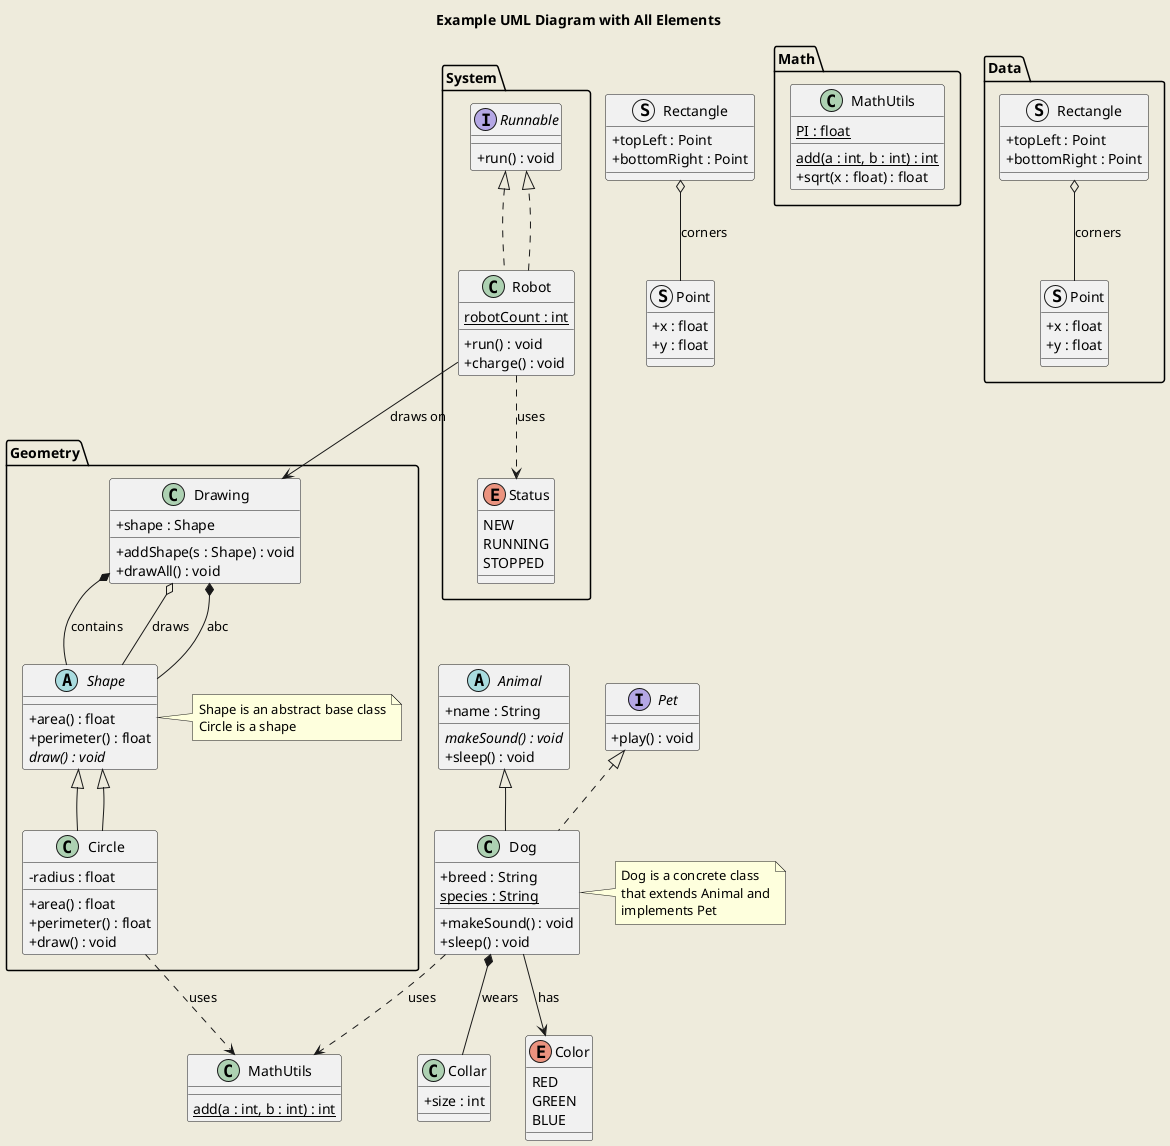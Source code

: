 @startuml

title Example UML Diagram with All Elements

skinparam classAttributeIconSize 0
skinparam backgroundColor #EEEBDC

package "Geometry" {
    ' Abstract class
    abstract class Shape {
        +area() : float
        +perimeter() : float
        {abstract} draw() : void
    }

    ' Concrete class with inheritance and composition
    class Circle extends Shape {
        -radius : float
        +area() : float
        +perimeter() : float
        +draw() : void
    }

    class Drawing {
        +shape : Shape
        +addShape(s : Shape) : void
        +drawAll() : void
    }

    ' Note
    note right of Shape
        Shape is an abstract base class
        Circle is a shape
    end note

    Drawing *-- Shape : contains
    Circle --|> Shape
}

package "Math" {
    ' Static class
    class MathUtils {
        {static} PI : float
        {static} add(a : int, b : int) : int
        +sqrt(x : float) : float
    }
}

package "Data" {
    ' Structs
    struct Point {
        +x : float
        +y : float
    }

    struct Rectangle {
        +topLeft : Point
        +bottomRight : Point
    }

    Rectangle o-- Point : corners
}

package "System" {
    ' Interface and enum
    interface Runnable {
        +run() : void
    }

    enum Status {
        NEW
        RUNNING
        STOPPED
    }

    class Robot implements Runnable {
        +run() : void
        +charge() : void
        {static} robotCount : int
    }

    Robot ..> Status : uses
    Robot ..|> Runnable
}

class Collar {
    +size : int
}

class MathUtils {
    {static} add(a : int, b : int) : int
}

' Abstract class with abstract and concrete methods
abstract class Animal {
    +name : String
    {abstract} makeSound() : void
    +sleep() : void
}

' Concrete class extending abstract class and implementing interface
class Dog extends Animal implements Pet {
    +breed : String
    +makeSound() : void
    +sleep() : void
    {static} species : String
}

' Interface with method
interface Pet {
    +play() : void
}

' Enum definition
enum Color {
    RED
    GREEN
    BLUE
}

' Structs
struct Point {
    +x : float
    +y : float
}

struct Rectangle {
    +topLeft : Point
    +bottomRight : Point
}

' Association: Dog associated with Color
Dog --> Color : has

' Aggregation: Rectangle aggregates Point
Rectangle o-- Point : corners

' Composition: Dog composed with Collar
Dog *-- Collar : wears

' Dependency: Dog depends on MathUtils
Dog ..> MathUtils : uses

' Aggregation
Drawing o--  Shape : draws

' Dependency
Circle ..> MathUtils : uses

' Composition
Drawing *-- Shape : abc

' Association
Robot --> Drawing : draws on

' Note on Dog
note right of Dog
    Dog is a concrete class
    that extends Animal and
    implements Pet
end note

@enduml